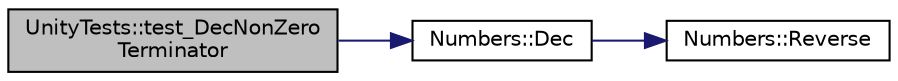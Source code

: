 digraph "UnityTests::test_DecNonZeroTerminator"
{
  edge [fontname="Helvetica",fontsize="10",labelfontname="Helvetica",labelfontsize="10"];
  node [fontname="Helvetica",fontsize="10",shape=record];
  rankdir="LR";
  Node1 [label="UnityTests::test_DecNonZero\lTerminator",height=0.2,width=0.4,color="black", fillcolor="grey75", style="filled" fontcolor="black"];
  Node1 -> Node2 [color="midnightblue",fontsize="10",style="solid",fontname="Helvetica"];
  Node2 [label="Numbers::Dec",height=0.2,width=0.4,color="black", fillcolor="white", style="filled",URL="$classNumbers.html#ae09e5edb64c90cc8e96ffa0448480913",tooltip="Converts a decimal number to it&#39;s string representation."];
  Node2 -> Node3 [color="midnightblue",fontsize="10",style="solid",fontname="Helvetica"];
  Node3 [label="Numbers::Reverse",height=0.2,width=0.4,color="black", fillcolor="white", style="filled",URL="$classNumbers.html#aece35044b3a518cf718313c9b327cb79",tooltip="Reverse the order of a string&#39;s characters, in place."];
}
